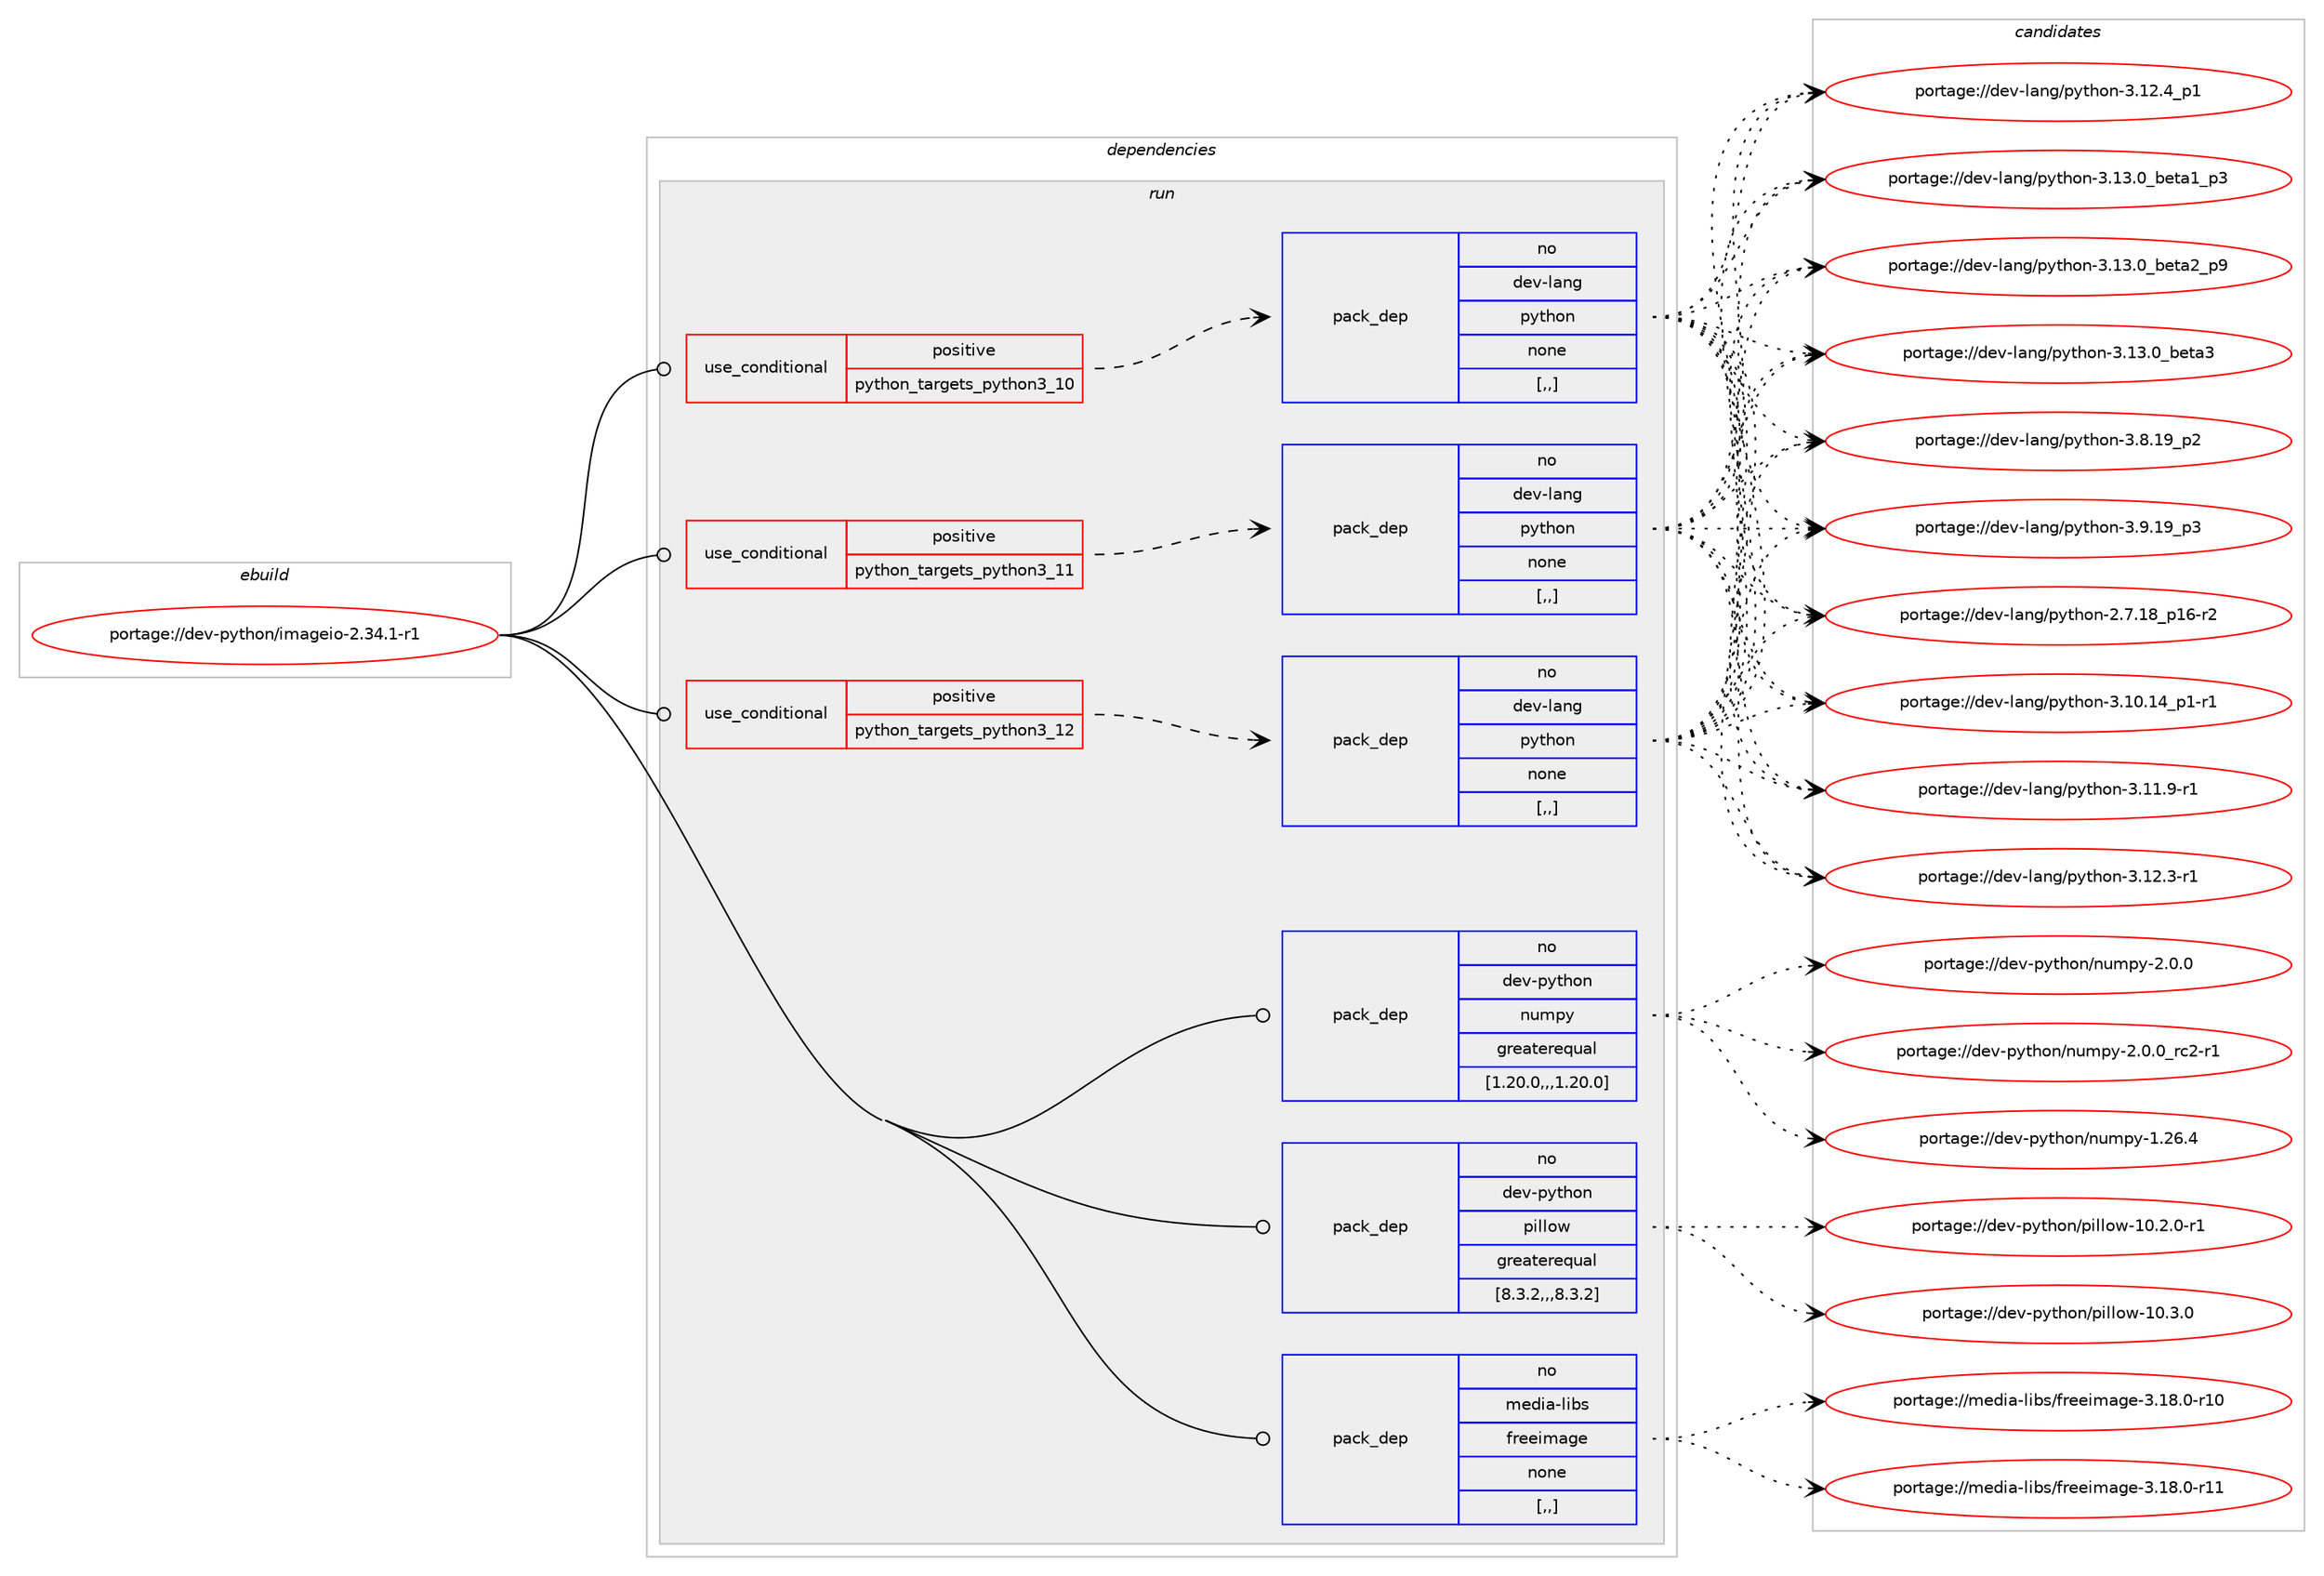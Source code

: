 digraph prolog {

# *************
# Graph options
# *************

newrank=true;
concentrate=true;
compound=true;
graph [rankdir=LR,fontname=Helvetica,fontsize=10,ranksep=1.5];#, ranksep=2.5, nodesep=0.2];
edge  [arrowhead=vee];
node  [fontname=Helvetica,fontsize=10];

# **********
# The ebuild
# **********

subgraph cluster_leftcol {
color=gray;
rank=same;
label=<<i>ebuild</i>>;
id [label="portage://dev-python/imageio-2.34.1-r1", color=red, width=4, href="../dev-python/imageio-2.34.1-r1.svg"];
}

# ****************
# The dependencies
# ****************

subgraph cluster_midcol {
color=gray;
label=<<i>dependencies</i>>;
subgraph cluster_compile {
fillcolor="#eeeeee";
style=filled;
label=<<i>compile</i>>;
}
subgraph cluster_compileandrun {
fillcolor="#eeeeee";
style=filled;
label=<<i>compile and run</i>>;
}
subgraph cluster_run {
fillcolor="#eeeeee";
style=filled;
label=<<i>run</i>>;
subgraph cond32607 {
dependency144791 [label=<<TABLE BORDER="0" CELLBORDER="1" CELLSPACING="0" CELLPADDING="4"><TR><TD ROWSPAN="3" CELLPADDING="10">use_conditional</TD></TR><TR><TD>positive</TD></TR><TR><TD>python_targets_python3_10</TD></TR></TABLE>>, shape=none, color=red];
subgraph pack110969 {
dependency144792 [label=<<TABLE BORDER="0" CELLBORDER="1" CELLSPACING="0" CELLPADDING="4" WIDTH="220"><TR><TD ROWSPAN="6" CELLPADDING="30">pack_dep</TD></TR><TR><TD WIDTH="110">no</TD></TR><TR><TD>dev-lang</TD></TR><TR><TD>python</TD></TR><TR><TD>none</TD></TR><TR><TD>[,,]</TD></TR></TABLE>>, shape=none, color=blue];
}
dependency144791:e -> dependency144792:w [weight=20,style="dashed",arrowhead="vee"];
}
id:e -> dependency144791:w [weight=20,style="solid",arrowhead="odot"];
subgraph cond32608 {
dependency144793 [label=<<TABLE BORDER="0" CELLBORDER="1" CELLSPACING="0" CELLPADDING="4"><TR><TD ROWSPAN="3" CELLPADDING="10">use_conditional</TD></TR><TR><TD>positive</TD></TR><TR><TD>python_targets_python3_11</TD></TR></TABLE>>, shape=none, color=red];
subgraph pack110970 {
dependency144794 [label=<<TABLE BORDER="0" CELLBORDER="1" CELLSPACING="0" CELLPADDING="4" WIDTH="220"><TR><TD ROWSPAN="6" CELLPADDING="30">pack_dep</TD></TR><TR><TD WIDTH="110">no</TD></TR><TR><TD>dev-lang</TD></TR><TR><TD>python</TD></TR><TR><TD>none</TD></TR><TR><TD>[,,]</TD></TR></TABLE>>, shape=none, color=blue];
}
dependency144793:e -> dependency144794:w [weight=20,style="dashed",arrowhead="vee"];
}
id:e -> dependency144793:w [weight=20,style="solid",arrowhead="odot"];
subgraph cond32609 {
dependency144795 [label=<<TABLE BORDER="0" CELLBORDER="1" CELLSPACING="0" CELLPADDING="4"><TR><TD ROWSPAN="3" CELLPADDING="10">use_conditional</TD></TR><TR><TD>positive</TD></TR><TR><TD>python_targets_python3_12</TD></TR></TABLE>>, shape=none, color=red];
subgraph pack110971 {
dependency144796 [label=<<TABLE BORDER="0" CELLBORDER="1" CELLSPACING="0" CELLPADDING="4" WIDTH="220"><TR><TD ROWSPAN="6" CELLPADDING="30">pack_dep</TD></TR><TR><TD WIDTH="110">no</TD></TR><TR><TD>dev-lang</TD></TR><TR><TD>python</TD></TR><TR><TD>none</TD></TR><TR><TD>[,,]</TD></TR></TABLE>>, shape=none, color=blue];
}
dependency144795:e -> dependency144796:w [weight=20,style="dashed",arrowhead="vee"];
}
id:e -> dependency144795:w [weight=20,style="solid",arrowhead="odot"];
subgraph pack110972 {
dependency144797 [label=<<TABLE BORDER="0" CELLBORDER="1" CELLSPACING="0" CELLPADDING="4" WIDTH="220"><TR><TD ROWSPAN="6" CELLPADDING="30">pack_dep</TD></TR><TR><TD WIDTH="110">no</TD></TR><TR><TD>dev-python</TD></TR><TR><TD>numpy</TD></TR><TR><TD>greaterequal</TD></TR><TR><TD>[1.20.0,,,1.20.0]</TD></TR></TABLE>>, shape=none, color=blue];
}
id:e -> dependency144797:w [weight=20,style="solid",arrowhead="odot"];
subgraph pack110973 {
dependency144798 [label=<<TABLE BORDER="0" CELLBORDER="1" CELLSPACING="0" CELLPADDING="4" WIDTH="220"><TR><TD ROWSPAN="6" CELLPADDING="30">pack_dep</TD></TR><TR><TD WIDTH="110">no</TD></TR><TR><TD>dev-python</TD></TR><TR><TD>pillow</TD></TR><TR><TD>greaterequal</TD></TR><TR><TD>[8.3.2,,,8.3.2]</TD></TR></TABLE>>, shape=none, color=blue];
}
id:e -> dependency144798:w [weight=20,style="solid",arrowhead="odot"];
subgraph pack110974 {
dependency144799 [label=<<TABLE BORDER="0" CELLBORDER="1" CELLSPACING="0" CELLPADDING="4" WIDTH="220"><TR><TD ROWSPAN="6" CELLPADDING="30">pack_dep</TD></TR><TR><TD WIDTH="110">no</TD></TR><TR><TD>media-libs</TD></TR><TR><TD>freeimage</TD></TR><TR><TD>none</TD></TR><TR><TD>[,,]</TD></TR></TABLE>>, shape=none, color=blue];
}
id:e -> dependency144799:w [weight=20,style="solid",arrowhead="odot"];
}
}

# **************
# The candidates
# **************

subgraph cluster_choices {
rank=same;
color=gray;
label=<<i>candidates</i>>;

subgraph choice110969 {
color=black;
nodesep=1;
choice100101118451089711010347112121116104111110455046554649569511249544511450 [label="portage://dev-lang/python-2.7.18_p16-r2", color=red, width=4,href="../dev-lang/python-2.7.18_p16-r2.svg"];
choice100101118451089711010347112121116104111110455146494846495295112494511449 [label="portage://dev-lang/python-3.10.14_p1-r1", color=red, width=4,href="../dev-lang/python-3.10.14_p1-r1.svg"];
choice100101118451089711010347112121116104111110455146494946574511449 [label="portage://dev-lang/python-3.11.9-r1", color=red, width=4,href="../dev-lang/python-3.11.9-r1.svg"];
choice100101118451089711010347112121116104111110455146495046514511449 [label="portage://dev-lang/python-3.12.3-r1", color=red, width=4,href="../dev-lang/python-3.12.3-r1.svg"];
choice100101118451089711010347112121116104111110455146495046529511249 [label="portage://dev-lang/python-3.12.4_p1", color=red, width=4,href="../dev-lang/python-3.12.4_p1.svg"];
choice10010111845108971101034711212111610411111045514649514648959810111697499511251 [label="portage://dev-lang/python-3.13.0_beta1_p3", color=red, width=4,href="../dev-lang/python-3.13.0_beta1_p3.svg"];
choice10010111845108971101034711212111610411111045514649514648959810111697509511257 [label="portage://dev-lang/python-3.13.0_beta2_p9", color=red, width=4,href="../dev-lang/python-3.13.0_beta2_p9.svg"];
choice1001011184510897110103471121211161041111104551464951464895981011169751 [label="portage://dev-lang/python-3.13.0_beta3", color=red, width=4,href="../dev-lang/python-3.13.0_beta3.svg"];
choice100101118451089711010347112121116104111110455146564649579511250 [label="portage://dev-lang/python-3.8.19_p2", color=red, width=4,href="../dev-lang/python-3.8.19_p2.svg"];
choice100101118451089711010347112121116104111110455146574649579511251 [label="portage://dev-lang/python-3.9.19_p3", color=red, width=4,href="../dev-lang/python-3.9.19_p3.svg"];
dependency144792:e -> choice100101118451089711010347112121116104111110455046554649569511249544511450:w [style=dotted,weight="100"];
dependency144792:e -> choice100101118451089711010347112121116104111110455146494846495295112494511449:w [style=dotted,weight="100"];
dependency144792:e -> choice100101118451089711010347112121116104111110455146494946574511449:w [style=dotted,weight="100"];
dependency144792:e -> choice100101118451089711010347112121116104111110455146495046514511449:w [style=dotted,weight="100"];
dependency144792:e -> choice100101118451089711010347112121116104111110455146495046529511249:w [style=dotted,weight="100"];
dependency144792:e -> choice10010111845108971101034711212111610411111045514649514648959810111697499511251:w [style=dotted,weight="100"];
dependency144792:e -> choice10010111845108971101034711212111610411111045514649514648959810111697509511257:w [style=dotted,weight="100"];
dependency144792:e -> choice1001011184510897110103471121211161041111104551464951464895981011169751:w [style=dotted,weight="100"];
dependency144792:e -> choice100101118451089711010347112121116104111110455146564649579511250:w [style=dotted,weight="100"];
dependency144792:e -> choice100101118451089711010347112121116104111110455146574649579511251:w [style=dotted,weight="100"];
}
subgraph choice110970 {
color=black;
nodesep=1;
choice100101118451089711010347112121116104111110455046554649569511249544511450 [label="portage://dev-lang/python-2.7.18_p16-r2", color=red, width=4,href="../dev-lang/python-2.7.18_p16-r2.svg"];
choice100101118451089711010347112121116104111110455146494846495295112494511449 [label="portage://dev-lang/python-3.10.14_p1-r1", color=red, width=4,href="../dev-lang/python-3.10.14_p1-r1.svg"];
choice100101118451089711010347112121116104111110455146494946574511449 [label="portage://dev-lang/python-3.11.9-r1", color=red, width=4,href="../dev-lang/python-3.11.9-r1.svg"];
choice100101118451089711010347112121116104111110455146495046514511449 [label="portage://dev-lang/python-3.12.3-r1", color=red, width=4,href="../dev-lang/python-3.12.3-r1.svg"];
choice100101118451089711010347112121116104111110455146495046529511249 [label="portage://dev-lang/python-3.12.4_p1", color=red, width=4,href="../dev-lang/python-3.12.4_p1.svg"];
choice10010111845108971101034711212111610411111045514649514648959810111697499511251 [label="portage://dev-lang/python-3.13.0_beta1_p3", color=red, width=4,href="../dev-lang/python-3.13.0_beta1_p3.svg"];
choice10010111845108971101034711212111610411111045514649514648959810111697509511257 [label="portage://dev-lang/python-3.13.0_beta2_p9", color=red, width=4,href="../dev-lang/python-3.13.0_beta2_p9.svg"];
choice1001011184510897110103471121211161041111104551464951464895981011169751 [label="portage://dev-lang/python-3.13.0_beta3", color=red, width=4,href="../dev-lang/python-3.13.0_beta3.svg"];
choice100101118451089711010347112121116104111110455146564649579511250 [label="portage://dev-lang/python-3.8.19_p2", color=red, width=4,href="../dev-lang/python-3.8.19_p2.svg"];
choice100101118451089711010347112121116104111110455146574649579511251 [label="portage://dev-lang/python-3.9.19_p3", color=red, width=4,href="../dev-lang/python-3.9.19_p3.svg"];
dependency144794:e -> choice100101118451089711010347112121116104111110455046554649569511249544511450:w [style=dotted,weight="100"];
dependency144794:e -> choice100101118451089711010347112121116104111110455146494846495295112494511449:w [style=dotted,weight="100"];
dependency144794:e -> choice100101118451089711010347112121116104111110455146494946574511449:w [style=dotted,weight="100"];
dependency144794:e -> choice100101118451089711010347112121116104111110455146495046514511449:w [style=dotted,weight="100"];
dependency144794:e -> choice100101118451089711010347112121116104111110455146495046529511249:w [style=dotted,weight="100"];
dependency144794:e -> choice10010111845108971101034711212111610411111045514649514648959810111697499511251:w [style=dotted,weight="100"];
dependency144794:e -> choice10010111845108971101034711212111610411111045514649514648959810111697509511257:w [style=dotted,weight="100"];
dependency144794:e -> choice1001011184510897110103471121211161041111104551464951464895981011169751:w [style=dotted,weight="100"];
dependency144794:e -> choice100101118451089711010347112121116104111110455146564649579511250:w [style=dotted,weight="100"];
dependency144794:e -> choice100101118451089711010347112121116104111110455146574649579511251:w [style=dotted,weight="100"];
}
subgraph choice110971 {
color=black;
nodesep=1;
choice100101118451089711010347112121116104111110455046554649569511249544511450 [label="portage://dev-lang/python-2.7.18_p16-r2", color=red, width=4,href="../dev-lang/python-2.7.18_p16-r2.svg"];
choice100101118451089711010347112121116104111110455146494846495295112494511449 [label="portage://dev-lang/python-3.10.14_p1-r1", color=red, width=4,href="../dev-lang/python-3.10.14_p1-r1.svg"];
choice100101118451089711010347112121116104111110455146494946574511449 [label="portage://dev-lang/python-3.11.9-r1", color=red, width=4,href="../dev-lang/python-3.11.9-r1.svg"];
choice100101118451089711010347112121116104111110455146495046514511449 [label="portage://dev-lang/python-3.12.3-r1", color=red, width=4,href="../dev-lang/python-3.12.3-r1.svg"];
choice100101118451089711010347112121116104111110455146495046529511249 [label="portage://dev-lang/python-3.12.4_p1", color=red, width=4,href="../dev-lang/python-3.12.4_p1.svg"];
choice10010111845108971101034711212111610411111045514649514648959810111697499511251 [label="portage://dev-lang/python-3.13.0_beta1_p3", color=red, width=4,href="../dev-lang/python-3.13.0_beta1_p3.svg"];
choice10010111845108971101034711212111610411111045514649514648959810111697509511257 [label="portage://dev-lang/python-3.13.0_beta2_p9", color=red, width=4,href="../dev-lang/python-3.13.0_beta2_p9.svg"];
choice1001011184510897110103471121211161041111104551464951464895981011169751 [label="portage://dev-lang/python-3.13.0_beta3", color=red, width=4,href="../dev-lang/python-3.13.0_beta3.svg"];
choice100101118451089711010347112121116104111110455146564649579511250 [label="portage://dev-lang/python-3.8.19_p2", color=red, width=4,href="../dev-lang/python-3.8.19_p2.svg"];
choice100101118451089711010347112121116104111110455146574649579511251 [label="portage://dev-lang/python-3.9.19_p3", color=red, width=4,href="../dev-lang/python-3.9.19_p3.svg"];
dependency144796:e -> choice100101118451089711010347112121116104111110455046554649569511249544511450:w [style=dotted,weight="100"];
dependency144796:e -> choice100101118451089711010347112121116104111110455146494846495295112494511449:w [style=dotted,weight="100"];
dependency144796:e -> choice100101118451089711010347112121116104111110455146494946574511449:w [style=dotted,weight="100"];
dependency144796:e -> choice100101118451089711010347112121116104111110455146495046514511449:w [style=dotted,weight="100"];
dependency144796:e -> choice100101118451089711010347112121116104111110455146495046529511249:w [style=dotted,weight="100"];
dependency144796:e -> choice10010111845108971101034711212111610411111045514649514648959810111697499511251:w [style=dotted,weight="100"];
dependency144796:e -> choice10010111845108971101034711212111610411111045514649514648959810111697509511257:w [style=dotted,weight="100"];
dependency144796:e -> choice1001011184510897110103471121211161041111104551464951464895981011169751:w [style=dotted,weight="100"];
dependency144796:e -> choice100101118451089711010347112121116104111110455146564649579511250:w [style=dotted,weight="100"];
dependency144796:e -> choice100101118451089711010347112121116104111110455146574649579511251:w [style=dotted,weight="100"];
}
subgraph choice110972 {
color=black;
nodesep=1;
choice100101118451121211161041111104711011710911212145494650544652 [label="portage://dev-python/numpy-1.26.4", color=red, width=4,href="../dev-python/numpy-1.26.4.svg"];
choice1001011184511212111610411111047110117109112121455046484648 [label="portage://dev-python/numpy-2.0.0", color=red, width=4,href="../dev-python/numpy-2.0.0.svg"];
choice10010111845112121116104111110471101171091121214550464846489511499504511449 [label="portage://dev-python/numpy-2.0.0_rc2-r1", color=red, width=4,href="../dev-python/numpy-2.0.0_rc2-r1.svg"];
dependency144797:e -> choice100101118451121211161041111104711011710911212145494650544652:w [style=dotted,weight="100"];
dependency144797:e -> choice1001011184511212111610411111047110117109112121455046484648:w [style=dotted,weight="100"];
dependency144797:e -> choice10010111845112121116104111110471101171091121214550464846489511499504511449:w [style=dotted,weight="100"];
}
subgraph choice110973 {
color=black;
nodesep=1;
choice1001011184511212111610411111047112105108108111119454948465046484511449 [label="portage://dev-python/pillow-10.2.0-r1", color=red, width=4,href="../dev-python/pillow-10.2.0-r1.svg"];
choice100101118451121211161041111104711210510810811111945494846514648 [label="portage://dev-python/pillow-10.3.0", color=red, width=4,href="../dev-python/pillow-10.3.0.svg"];
dependency144798:e -> choice1001011184511212111610411111047112105108108111119454948465046484511449:w [style=dotted,weight="100"];
dependency144798:e -> choice100101118451121211161041111104711210510810811111945494846514648:w [style=dotted,weight="100"];
}
subgraph choice110974 {
color=black;
nodesep=1;
choice109101100105974510810598115471021141011011051099710310145514649564648451144948 [label="portage://media-libs/freeimage-3.18.0-r10", color=red, width=4,href="../media-libs/freeimage-3.18.0-r10.svg"];
choice109101100105974510810598115471021141011011051099710310145514649564648451144949 [label="portage://media-libs/freeimage-3.18.0-r11", color=red, width=4,href="../media-libs/freeimage-3.18.0-r11.svg"];
dependency144799:e -> choice109101100105974510810598115471021141011011051099710310145514649564648451144948:w [style=dotted,weight="100"];
dependency144799:e -> choice109101100105974510810598115471021141011011051099710310145514649564648451144949:w [style=dotted,weight="100"];
}
}

}
